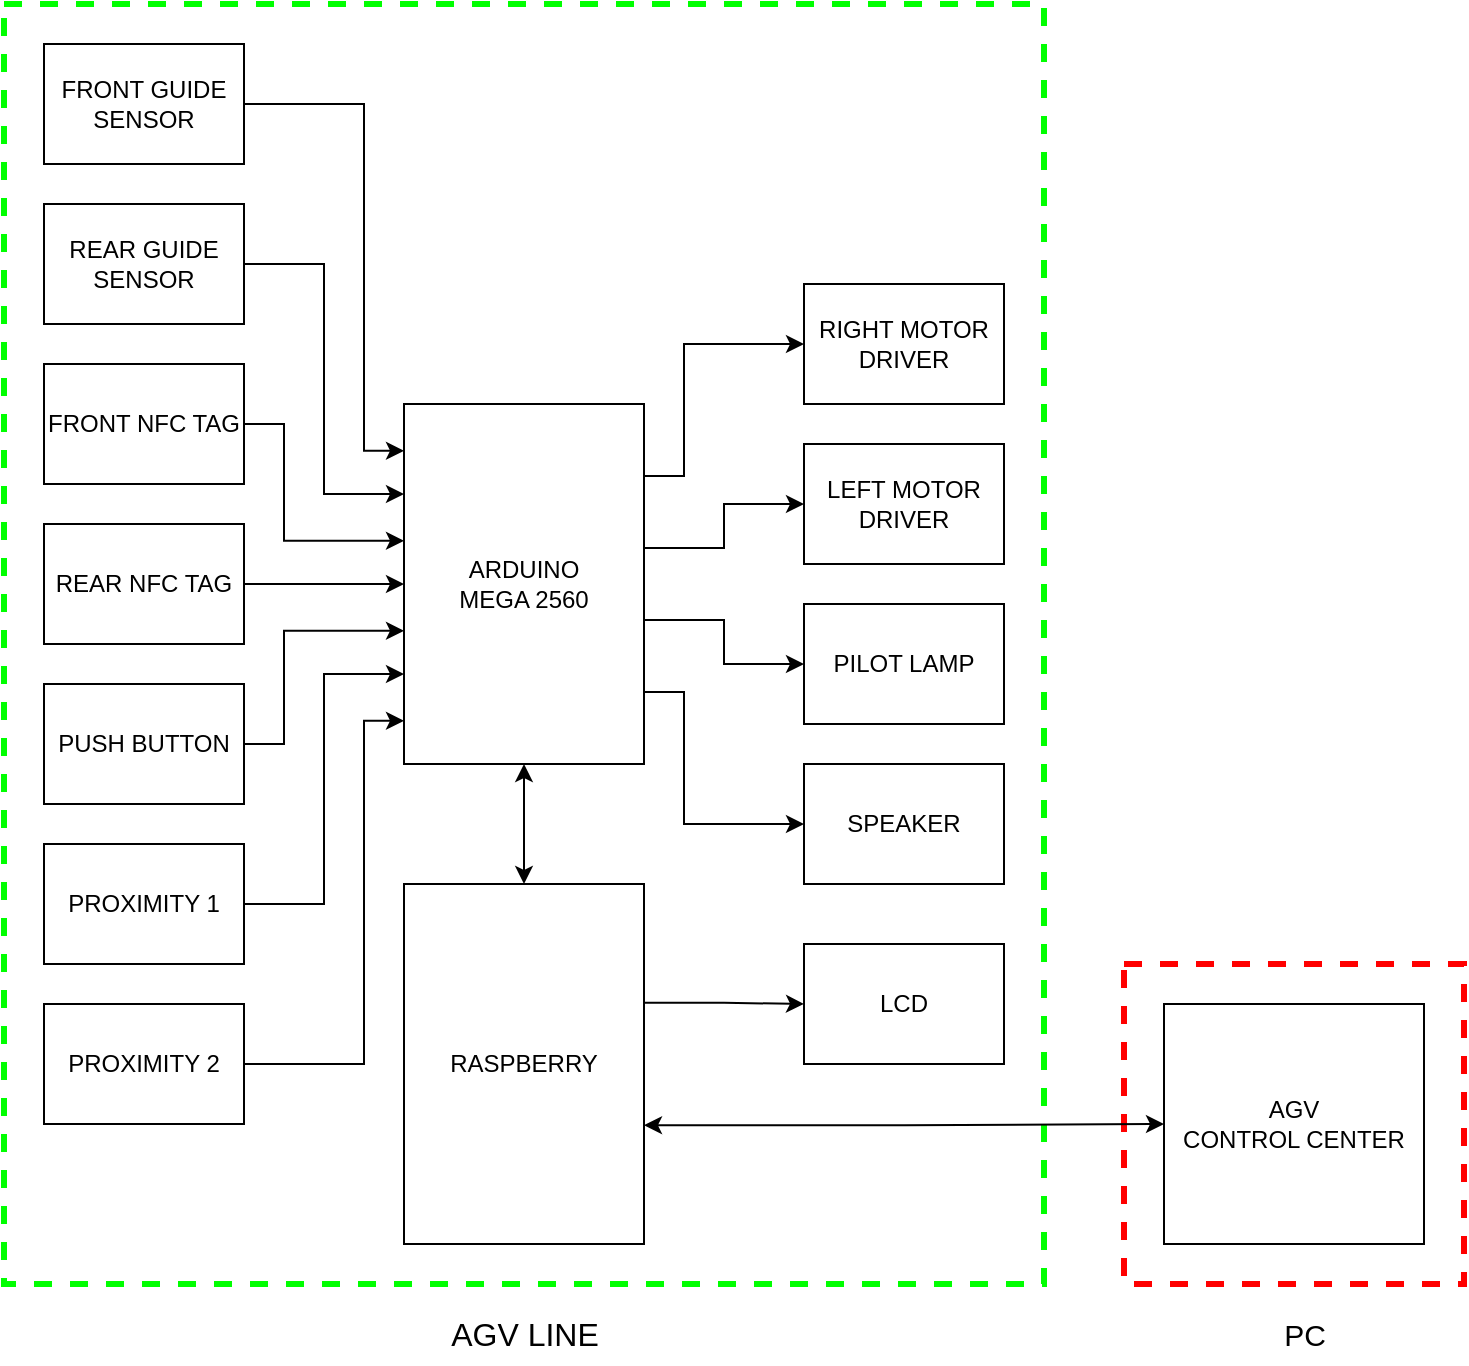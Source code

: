 <mxfile version="24.5.3" type="device" pages="2">
  <diagram name="LF Version" id="BoCJSDfqyEhz5-4L1Wte">
    <mxGraphModel dx="1313" dy="776" grid="1" gridSize="10" guides="1" tooltips="1" connect="1" arrows="1" fold="1" page="1" pageScale="1" pageWidth="827" pageHeight="1169" math="0" shadow="0">
      <root>
        <mxCell id="0" />
        <mxCell id="1" parent="0" />
        <mxCell id="S__H3cX94i0aIz5cis40-32" value="" style="whiteSpace=wrap;html=1;fillColor=none;dashed=1;strokeWidth=3;strokeColor=#FF0000;" parent="1" vertex="1">
          <mxGeometry x="600" y="540" width="170" height="160" as="geometry" />
        </mxCell>
        <mxCell id="S__H3cX94i0aIz5cis40-31" value="" style="whiteSpace=wrap;html=1;fillColor=none;dashed=1;strokeWidth=3;strokeColor=#00FF00;" parent="1" vertex="1">
          <mxGeometry x="40" y="60" width="520" height="640" as="geometry" />
        </mxCell>
        <mxCell id="M1MZtsTCLFl66Xn3RxF9-24" style="edgeStyle=orthogonalEdgeStyle;rounded=0;orthogonalLoop=1;jettySize=auto;html=1;exitX=1;exitY=0.2;exitDx=0;exitDy=0;exitPerimeter=0;entryX=0;entryY=0.5;entryDx=0;entryDy=0;" edge="1" parent="1" source="S__H3cX94i0aIz5cis40-1" target="S__H3cX94i0aIz5cis40-11">
          <mxGeometry relative="1" as="geometry">
            <Array as="points">
              <mxPoint x="380" y="296" />
              <mxPoint x="380" y="230" />
            </Array>
          </mxGeometry>
        </mxCell>
        <mxCell id="M1MZtsTCLFl66Xn3RxF9-25" style="edgeStyle=orthogonalEdgeStyle;rounded=0;orthogonalLoop=1;jettySize=auto;html=1;exitX=1;exitY=0.4;exitDx=0;exitDy=0;exitPerimeter=0;entryX=0;entryY=0.5;entryDx=0;entryDy=0;" edge="1" parent="1" source="S__H3cX94i0aIz5cis40-1" target="S__H3cX94i0aIz5cis40-12">
          <mxGeometry relative="1" as="geometry">
            <Array as="points">
              <mxPoint x="400" y="332" />
              <mxPoint x="400" y="310" />
            </Array>
          </mxGeometry>
        </mxCell>
        <mxCell id="M1MZtsTCLFl66Xn3RxF9-26" style="edgeStyle=orthogonalEdgeStyle;rounded=0;orthogonalLoop=1;jettySize=auto;html=1;exitX=1;exitY=0.6;exitDx=0;exitDy=0;exitPerimeter=0;entryX=0;entryY=0.5;entryDx=0;entryDy=0;" edge="1" parent="1" source="S__H3cX94i0aIz5cis40-1" target="M1MZtsTCLFl66Xn3RxF9-13">
          <mxGeometry relative="1" as="geometry">
            <Array as="points">
              <mxPoint x="400" y="368" />
              <mxPoint x="400" y="390" />
            </Array>
          </mxGeometry>
        </mxCell>
        <mxCell id="M1MZtsTCLFl66Xn3RxF9-27" style="edgeStyle=orthogonalEdgeStyle;rounded=0;orthogonalLoop=1;jettySize=auto;html=1;exitX=1;exitY=0.8;exitDx=0;exitDy=0;exitPerimeter=0;entryX=0;entryY=0.5;entryDx=0;entryDy=0;" edge="1" parent="1" source="S__H3cX94i0aIz5cis40-1" target="M1MZtsTCLFl66Xn3RxF9-14">
          <mxGeometry relative="1" as="geometry">
            <Array as="points">
              <mxPoint x="380" y="404" />
              <mxPoint x="380" y="470" />
            </Array>
          </mxGeometry>
        </mxCell>
        <mxCell id="M1MZtsTCLFl66Xn3RxF9-34" style="edgeStyle=orthogonalEdgeStyle;rounded=0;orthogonalLoop=1;jettySize=auto;html=1;exitX=0.5;exitY=1;exitDx=0;exitDy=0;exitPerimeter=0;entryX=0.5;entryY=0;entryDx=0;entryDy=0;startArrow=classic;startFill=1;" edge="1" parent="1" source="S__H3cX94i0aIz5cis40-1" target="S__H3cX94i0aIz5cis40-2">
          <mxGeometry relative="1" as="geometry" />
        </mxCell>
        <mxCell id="S__H3cX94i0aIz5cis40-1" value="ARDUINO&lt;br style=&quot;font-size: 12px;&quot;&gt;MEGA 2560" style="rounded=0;whiteSpace=wrap;html=1;fillColor=none;fontSize=12;points=[[0,0,0,0,0],[0,0.13,0,0,0],[0,0.25,0,0,0],[0,0.38,0,0,0],[0,0.5,0,0,0],[0,0.63,0,0,0],[0,0.75,0,0,0],[0,0.88,0,0,0],[0,1,0,0,0],[0.25,0,0,0,0],[0.25,1,0,0,0],[0.5,0,0,0,0],[0.5,1,0,0,0],[0.75,0,0,0,0],[0.75,1,0,0,0],[1,0,0,0,0],[1,0.2,0,0,0],[1,0.4,0,0,0],[1,0.6,0,0,0],[1,0.8,0,0,0],[1,1,0,0,0]];" parent="1" vertex="1">
          <mxGeometry x="240" y="260" width="120" height="180" as="geometry" />
        </mxCell>
        <mxCell id="M1MZtsTCLFl66Xn3RxF9-37" style="edgeStyle=orthogonalEdgeStyle;rounded=0;orthogonalLoop=1;jettySize=auto;html=1;exitX=1;exitY=0.33;exitDx=0;exitDy=0;exitPerimeter=0;entryX=0;entryY=0.5;entryDx=0;entryDy=0;" edge="1" parent="1" source="S__H3cX94i0aIz5cis40-2" target="S__H3cX94i0aIz5cis40-20">
          <mxGeometry relative="1" as="geometry" />
        </mxCell>
        <mxCell id="M1MZtsTCLFl66Xn3RxF9-38" style="edgeStyle=orthogonalEdgeStyle;rounded=0;orthogonalLoop=1;jettySize=auto;html=1;exitX=1;exitY=0.67;exitDx=0;exitDy=0;exitPerimeter=0;entryX=0;entryY=0.5;entryDx=0;entryDy=0;startArrow=classic;startFill=1;" edge="1" parent="1" source="S__H3cX94i0aIz5cis40-2" target="S__H3cX94i0aIz5cis40-24">
          <mxGeometry relative="1" as="geometry" />
        </mxCell>
        <mxCell id="S__H3cX94i0aIz5cis40-2" value="RASPBERRY" style="rounded=0;whiteSpace=wrap;html=1;fillColor=none;fontSize=12;points=[[0,0,0,0,0],[0,0.25,0,0,0],[0,0.5,0,0,0],[0,0.75,0,0,0],[0,1,0,0,0],[0.25,0,0,0,0],[0.25,1,0,0,0],[0.5,0,0,0,0],[0.5,1,0,0,0],[0.75,0,0,0,0],[0.75,1,0,0,0],[1,0,0,0,0],[1,0.33,0,0,0],[1,0.67,0,0,0],[1,1,0,0,0]];" parent="1" vertex="1">
          <mxGeometry x="240" y="500" width="120" height="180" as="geometry" />
        </mxCell>
        <mxCell id="S__H3cX94i0aIz5cis40-3" value="FRONT GUIDE SENSOR" style="rounded=0;whiteSpace=wrap;html=1;fillColor=none;fontSize=12;" parent="1" vertex="1">
          <mxGeometry x="60" y="80" width="100" height="60" as="geometry" />
        </mxCell>
        <mxCell id="S__H3cX94i0aIz5cis40-4" value="REAR GUIDE SENSOR" style="rounded=0;whiteSpace=wrap;html=1;fillColor=none;fontSize=12;" parent="1" vertex="1">
          <mxGeometry x="60" y="160" width="100" height="60" as="geometry" />
        </mxCell>
        <mxCell id="S__H3cX94i0aIz5cis40-5" value="FRONT NFC TAG" style="rounded=0;whiteSpace=wrap;html=1;fillColor=none;fontSize=12;" parent="1" vertex="1">
          <mxGeometry x="60" y="240" width="100" height="60" as="geometry" />
        </mxCell>
        <mxCell id="S__H3cX94i0aIz5cis40-6" value="PUSH BUTTON" style="rounded=0;whiteSpace=wrap;html=1;fillColor=none;fontSize=12;" parent="1" vertex="1">
          <mxGeometry x="60" y="400" width="100" height="60" as="geometry" />
        </mxCell>
        <mxCell id="S__H3cX94i0aIz5cis40-11" value="RIGHT MOTOR&lt;div style=&quot;font-size: 12px;&quot;&gt;DRIVER&lt;/div&gt;" style="rounded=0;whiteSpace=wrap;html=1;fillColor=none;fontSize=12;" parent="1" vertex="1">
          <mxGeometry x="440" y="200" width="100" height="60" as="geometry" />
        </mxCell>
        <mxCell id="S__H3cX94i0aIz5cis40-12" value="LEFT MOTOR&lt;div style=&quot;font-size: 12px;&quot;&gt;DRIVER&lt;/div&gt;" style="rounded=0;whiteSpace=wrap;html=1;fillColor=none;fontSize=12;" parent="1" vertex="1">
          <mxGeometry x="440" y="280" width="100" height="60" as="geometry" />
        </mxCell>
        <mxCell id="S__H3cX94i0aIz5cis40-20" value="LCD" style="rounded=0;whiteSpace=wrap;html=1;fillColor=none;fontSize=12;" parent="1" vertex="1">
          <mxGeometry x="440" y="530" width="100" height="60" as="geometry" />
        </mxCell>
        <mxCell id="S__H3cX94i0aIz5cis40-24" value="AGV&lt;div&gt;CONTROL CENTER&lt;/div&gt;" style="rounded=0;whiteSpace=wrap;html=1;fillColor=none;fontSize=12;" parent="1" vertex="1">
          <mxGeometry x="620" y="560" width="130" height="120" as="geometry" />
        </mxCell>
        <mxCell id="S__H3cX94i0aIz5cis40-33" value="AGV LINE" style="text;html=1;align=center;verticalAlign=middle;resizable=0;points=[];autosize=1;strokeColor=none;fillColor=none;fontSize=16;" parent="1" vertex="1">
          <mxGeometry x="250" y="710" width="100" height="30" as="geometry" />
        </mxCell>
        <mxCell id="S__H3cX94i0aIz5cis40-34" value="PC" style="text;html=1;align=center;verticalAlign=middle;resizable=0;points=[];autosize=1;strokeColor=none;fillColor=none;fontSize=15;" parent="1" vertex="1">
          <mxGeometry x="670" y="710" width="40" height="30" as="geometry" />
        </mxCell>
        <mxCell id="0tOiYb47RzEtXf_s8q_M-1" value="&lt;span style=&quot;background-color: initial; font-size: 12px;&quot;&gt;PROXIMITY 1&lt;/span&gt;" style="rounded=0;whiteSpace=wrap;html=1;fillColor=none;fontSize=12;" vertex="1" parent="1">
          <mxGeometry x="60" y="480" width="100" height="60" as="geometry" />
        </mxCell>
        <mxCell id="0tOiYb47RzEtXf_s8q_M-2" value="PROXIMITY 2" style="rounded=0;whiteSpace=wrap;html=1;fillColor=none;fontSize=12;" vertex="1" parent="1">
          <mxGeometry x="60" y="560" width="100" height="60" as="geometry" />
        </mxCell>
        <mxCell id="M1MZtsTCLFl66Xn3RxF9-13" value="PILOT LAMP" style="rounded=0;whiteSpace=wrap;html=1;fillColor=none;fontSize=12;" vertex="1" parent="1">
          <mxGeometry x="440" y="360" width="100" height="60" as="geometry" />
        </mxCell>
        <mxCell id="M1MZtsTCLFl66Xn3RxF9-14" value="SPEAKER" style="rounded=0;whiteSpace=wrap;html=1;fillColor=none;fontSize=12;" vertex="1" parent="1">
          <mxGeometry x="440" y="440" width="100" height="60" as="geometry" />
        </mxCell>
        <mxCell id="M1MZtsTCLFl66Xn3RxF9-15" value="REAR NFC TAG" style="rounded=0;whiteSpace=wrap;html=1;fillColor=none;fontSize=12;" vertex="1" parent="1">
          <mxGeometry x="60" y="320" width="100" height="60" as="geometry" />
        </mxCell>
        <mxCell id="M1MZtsTCLFl66Xn3RxF9-16" style="edgeStyle=orthogonalEdgeStyle;rounded=0;orthogonalLoop=1;jettySize=auto;html=1;exitX=1;exitY=0.5;exitDx=0;exitDy=0;entryX=0;entryY=0.13;entryDx=0;entryDy=0;entryPerimeter=0;" edge="1" parent="1" source="S__H3cX94i0aIz5cis40-3" target="S__H3cX94i0aIz5cis40-1">
          <mxGeometry relative="1" as="geometry">
            <Array as="points">
              <mxPoint x="220" y="110" />
              <mxPoint x="220" y="283" />
            </Array>
          </mxGeometry>
        </mxCell>
        <mxCell id="M1MZtsTCLFl66Xn3RxF9-17" style="edgeStyle=orthogonalEdgeStyle;rounded=0;orthogonalLoop=1;jettySize=auto;html=1;exitX=1;exitY=0.5;exitDx=0;exitDy=0;entryX=0;entryY=0.25;entryDx=0;entryDy=0;entryPerimeter=0;" edge="1" parent="1" source="S__H3cX94i0aIz5cis40-4" target="S__H3cX94i0aIz5cis40-1">
          <mxGeometry relative="1" as="geometry" />
        </mxCell>
        <mxCell id="M1MZtsTCLFl66Xn3RxF9-18" style="edgeStyle=orthogonalEdgeStyle;rounded=0;orthogonalLoop=1;jettySize=auto;html=1;exitX=1;exitY=0.5;exitDx=0;exitDy=0;entryX=0;entryY=0.38;entryDx=0;entryDy=0;entryPerimeter=0;" edge="1" parent="1" source="S__H3cX94i0aIz5cis40-5" target="S__H3cX94i0aIz5cis40-1">
          <mxGeometry relative="1" as="geometry">
            <Array as="points">
              <mxPoint x="180" y="270" />
              <mxPoint x="180" y="328" />
            </Array>
          </mxGeometry>
        </mxCell>
        <mxCell id="M1MZtsTCLFl66Xn3RxF9-19" style="edgeStyle=orthogonalEdgeStyle;rounded=0;orthogonalLoop=1;jettySize=auto;html=1;exitX=1;exitY=0.5;exitDx=0;exitDy=0;entryX=0;entryY=0.5;entryDx=0;entryDy=0;entryPerimeter=0;" edge="1" parent="1" source="M1MZtsTCLFl66Xn3RxF9-15" target="S__H3cX94i0aIz5cis40-1">
          <mxGeometry relative="1" as="geometry" />
        </mxCell>
        <mxCell id="M1MZtsTCLFl66Xn3RxF9-20" style="edgeStyle=orthogonalEdgeStyle;rounded=0;orthogonalLoop=1;jettySize=auto;html=1;exitX=1;exitY=0.5;exitDx=0;exitDy=0;entryX=0;entryY=0.63;entryDx=0;entryDy=0;entryPerimeter=0;" edge="1" parent="1" source="S__H3cX94i0aIz5cis40-6" target="S__H3cX94i0aIz5cis40-1">
          <mxGeometry relative="1" as="geometry">
            <Array as="points">
              <mxPoint x="180" y="430" />
              <mxPoint x="180" y="373" />
            </Array>
          </mxGeometry>
        </mxCell>
        <mxCell id="M1MZtsTCLFl66Xn3RxF9-22" style="edgeStyle=orthogonalEdgeStyle;rounded=0;orthogonalLoop=1;jettySize=auto;html=1;exitX=1;exitY=0.5;exitDx=0;exitDy=0;entryX=0;entryY=0.75;entryDx=0;entryDy=0;entryPerimeter=0;" edge="1" parent="1" source="0tOiYb47RzEtXf_s8q_M-1" target="S__H3cX94i0aIz5cis40-1">
          <mxGeometry relative="1" as="geometry" />
        </mxCell>
        <mxCell id="M1MZtsTCLFl66Xn3RxF9-23" style="edgeStyle=orthogonalEdgeStyle;rounded=0;orthogonalLoop=1;jettySize=auto;html=1;exitX=1;exitY=0.5;exitDx=0;exitDy=0;entryX=0;entryY=0.88;entryDx=0;entryDy=0;entryPerimeter=0;" edge="1" parent="1" source="0tOiYb47RzEtXf_s8q_M-2" target="S__H3cX94i0aIz5cis40-1">
          <mxGeometry relative="1" as="geometry">
            <Array as="points">
              <mxPoint x="220" y="590" />
              <mxPoint x="220" y="418" />
            </Array>
          </mxGeometry>
        </mxCell>
      </root>
    </mxGraphModel>
  </diagram>
  <diagram id="c2brPWjZpVyb2HLc_CcA" name="Lidar Version">
    <mxGraphModel dx="1313" dy="776" grid="1" gridSize="10" guides="1" tooltips="1" connect="1" arrows="1" fold="1" page="1" pageScale="1" pageWidth="827" pageHeight="1169" math="0" shadow="0">
      <root>
        <mxCell id="0" />
        <mxCell id="1" parent="0" />
        <mxCell id="rlbT9vwdzxMjgeARMA7_-1" value="" style="whiteSpace=wrap;html=1;fillColor=none;dashed=1;strokeWidth=3;strokeColor=#FF0000;" vertex="1" parent="1">
          <mxGeometry x="600" y="480" width="170" height="160" as="geometry" />
        </mxCell>
        <mxCell id="rlbT9vwdzxMjgeARMA7_-2" value="" style="whiteSpace=wrap;html=1;fillColor=none;dashed=1;strokeWidth=3;strokeColor=#00FF00;" vertex="1" parent="1">
          <mxGeometry x="40" y="80" width="520" height="560" as="geometry" />
        </mxCell>
        <mxCell id="rlbT9vwdzxMjgeARMA7_-3" style="edgeStyle=orthogonalEdgeStyle;rounded=0;orthogonalLoop=1;jettySize=auto;html=1;exitX=1;exitY=0.2;exitDx=0;exitDy=0;exitPerimeter=0;entryX=0;entryY=0.5;entryDx=0;entryDy=0;" edge="1" parent="1" source="rlbT9vwdzxMjgeARMA7_-8" target="rlbT9vwdzxMjgeARMA7_-16">
          <mxGeometry relative="1" as="geometry" />
        </mxCell>
        <mxCell id="rlbT9vwdzxMjgeARMA7_-4" style="edgeStyle=orthogonalEdgeStyle;rounded=0;orthogonalLoop=1;jettySize=auto;html=1;exitX=1;exitY=0.4;exitDx=0;exitDy=0;exitPerimeter=0;entryX=0;entryY=0.5;entryDx=0;entryDy=0;" edge="1" parent="1" source="rlbT9vwdzxMjgeARMA7_-8" target="rlbT9vwdzxMjgeARMA7_-17">
          <mxGeometry relative="1" as="geometry" />
        </mxCell>
        <mxCell id="rlbT9vwdzxMjgeARMA7_-5" style="edgeStyle=orthogonalEdgeStyle;rounded=0;orthogonalLoop=1;jettySize=auto;html=1;exitX=1;exitY=0.6;exitDx=0;exitDy=0;exitPerimeter=0;entryX=0;entryY=0.5;entryDx=0;entryDy=0;" edge="1" parent="1" source="rlbT9vwdzxMjgeARMA7_-8" target="rlbT9vwdzxMjgeARMA7_-24">
          <mxGeometry relative="1" as="geometry" />
        </mxCell>
        <mxCell id="rlbT9vwdzxMjgeARMA7_-6" style="edgeStyle=orthogonalEdgeStyle;rounded=0;orthogonalLoop=1;jettySize=auto;html=1;exitX=1;exitY=0.8;exitDx=0;exitDy=0;exitPerimeter=0;entryX=0;entryY=0.5;entryDx=0;entryDy=0;" edge="1" parent="1" source="rlbT9vwdzxMjgeARMA7_-8" target="rlbT9vwdzxMjgeARMA7_-25">
          <mxGeometry relative="1" as="geometry" />
        </mxCell>
        <mxCell id="rlbT9vwdzxMjgeARMA7_-7" style="edgeStyle=orthogonalEdgeStyle;rounded=0;orthogonalLoop=1;jettySize=auto;html=1;exitX=0.5;exitY=1;exitDx=0;exitDy=0;exitPerimeter=0;entryX=0.5;entryY=0;entryDx=0;entryDy=0;startArrow=classic;startFill=1;" edge="1" parent="1" source="rlbT9vwdzxMjgeARMA7_-8" target="rlbT9vwdzxMjgeARMA7_-11">
          <mxGeometry relative="1" as="geometry" />
        </mxCell>
        <mxCell id="rlbT9vwdzxMjgeARMA7_-8" value="ARDUINO&lt;br style=&quot;font-size: 12px;&quot;&gt;MEGA 2560" style="rounded=0;whiteSpace=wrap;html=1;fillColor=none;fontSize=12;points=[[0,0,0,0,0],[0,0.13,0,0,0],[0,0.25,0,0,0],[0,0.38,0,0,0],[0,0.5,0,0,0],[0,0.63,0,0,0],[0,0.75,0,0,0],[0,0.88,0,0,0],[0,1,0,0,0],[0.25,0,0,0,0],[0.25,1,0,0,0],[0.5,0,0,0,0],[0.5,1,0,0,0],[0.75,0,0,0,0],[0.75,1,0,0,0],[1,0,0,0,0],[1,0.2,0,0,0],[1,0.4,0,0,0],[1,0.6,0,0,0],[1,0.8,0,0,0],[1,1,0,0,0]];" vertex="1" parent="1">
          <mxGeometry x="240" y="200" width="120" height="180" as="geometry" />
        </mxCell>
        <mxCell id="rlbT9vwdzxMjgeARMA7_-9" style="edgeStyle=orthogonalEdgeStyle;rounded=0;orthogonalLoop=1;jettySize=auto;html=1;exitX=1;exitY=0.33;exitDx=0;exitDy=0;exitPerimeter=0;entryX=0;entryY=0.5;entryDx=0;entryDy=0;" edge="1" parent="1" source="rlbT9vwdzxMjgeARMA7_-11" target="rlbT9vwdzxMjgeARMA7_-18">
          <mxGeometry relative="1" as="geometry" />
        </mxCell>
        <mxCell id="rlbT9vwdzxMjgeARMA7_-10" style="edgeStyle=orthogonalEdgeStyle;rounded=0;orthogonalLoop=1;jettySize=auto;html=1;exitX=1;exitY=0.67;exitDx=0;exitDy=0;exitPerimeter=0;entryX=0;entryY=0.5;entryDx=0;entryDy=0;startArrow=classic;startFill=1;" edge="1" parent="1" source="rlbT9vwdzxMjgeARMA7_-11" target="rlbT9vwdzxMjgeARMA7_-19">
          <mxGeometry relative="1" as="geometry" />
        </mxCell>
        <mxCell id="rlbT9vwdzxMjgeARMA7_-11" value="JETSON NANO" style="rounded=0;whiteSpace=wrap;html=1;fillColor=none;fontSize=12;points=[[0,0,0,0,0],[0,0.25,0,0,0],[0,0.5,0,0,0],[0,0.75,0,0,0],[0,1,0,0,0],[0.25,0,0,0,0],[0.25,1,0,0,0],[0.5,0,0,0,0],[0.5,1,0,0,0],[0.75,0,0,0,0],[0.75,1,0,0,0],[1,0,0,0,0],[1,0.33,0,0,0],[1,0.67,0,0,0],[1,1,0,0,0]];" vertex="1" parent="1">
          <mxGeometry x="240" y="440" width="120" height="180" as="geometry" />
        </mxCell>
        <mxCell id="rlbT9vwdzxMjgeARMA7_-16" value="RIGHT MOTOR&lt;div style=&quot;font-size: 12px;&quot;&gt;DRIVER&lt;/div&gt;" style="rounded=0;whiteSpace=wrap;html=1;fillColor=none;fontSize=12;" vertex="1" parent="1">
          <mxGeometry x="440" y="140" width="100" height="60" as="geometry" />
        </mxCell>
        <mxCell id="rlbT9vwdzxMjgeARMA7_-17" value="LEFT MOTOR&lt;div style=&quot;font-size: 12px;&quot;&gt;DRIVER&lt;/div&gt;" style="rounded=0;whiteSpace=wrap;html=1;fillColor=none;fontSize=12;" vertex="1" parent="1">
          <mxGeometry x="440" y="220" width="100" height="60" as="geometry" />
        </mxCell>
        <mxCell id="rlbT9vwdzxMjgeARMA7_-18" value="LCD" style="rounded=0;whiteSpace=wrap;html=1;fillColor=none;fontSize=12;" vertex="1" parent="1">
          <mxGeometry x="440" y="470" width="100" height="60" as="geometry" />
        </mxCell>
        <mxCell id="rlbT9vwdzxMjgeARMA7_-19" value="AGV&lt;div&gt;CONTROL CENTER&lt;/div&gt;" style="rounded=0;whiteSpace=wrap;html=1;fillColor=none;fontSize=12;" vertex="1" parent="1">
          <mxGeometry x="620" y="500" width="130" height="120" as="geometry" />
        </mxCell>
        <mxCell id="rlbT9vwdzxMjgeARMA7_-20" value="AGV LIDAR" style="text;html=1;align=center;verticalAlign=middle;resizable=0;points=[];autosize=1;strokeColor=none;fillColor=none;fontSize=16;" vertex="1" parent="1">
          <mxGeometry x="245" y="650" width="110" height="30" as="geometry" />
        </mxCell>
        <mxCell id="rlbT9vwdzxMjgeARMA7_-21" value="PC" style="text;html=1;align=center;verticalAlign=middle;resizable=0;points=[];autosize=1;strokeColor=none;fillColor=none;fontSize=15;" vertex="1" parent="1">
          <mxGeometry x="670" y="650" width="40" height="30" as="geometry" />
        </mxCell>
        <mxCell id="rlbT9vwdzxMjgeARMA7_-24" value="PILOT LAMP" style="rounded=0;whiteSpace=wrap;html=1;fillColor=none;fontSize=12;" vertex="1" parent="1">
          <mxGeometry x="440" y="300" width="100" height="60" as="geometry" />
        </mxCell>
        <mxCell id="rlbT9vwdzxMjgeARMA7_-25" value="SPEAKER" style="rounded=0;whiteSpace=wrap;html=1;fillColor=none;fontSize=12;" vertex="1" parent="1">
          <mxGeometry x="440" y="380" width="100" height="60" as="geometry" />
        </mxCell>
        <mxCell id="rlbT9vwdzxMjgeARMA7_-28" style="edgeStyle=orthogonalEdgeStyle;rounded=0;orthogonalLoop=1;jettySize=auto;html=1;exitX=1;exitY=0.5;exitDx=0;exitDy=0;entryX=0;entryY=0.25;entryDx=0;entryDy=0;entryPerimeter=0;" edge="1" parent="1" target="rlbT9vwdzxMjgeARMA7_-8">
          <mxGeometry relative="1" as="geometry">
            <mxPoint x="160" y="130" as="sourcePoint" />
          </mxGeometry>
        </mxCell>
        <mxCell id="rlbT9vwdzxMjgeARMA7_-29" style="edgeStyle=orthogonalEdgeStyle;rounded=0;orthogonalLoop=1;jettySize=auto;html=1;exitX=1;exitY=0.5;exitDx=0;exitDy=0;entryX=0;entryY=0.38;entryDx=0;entryDy=0;entryPerimeter=0;" edge="1" parent="1" target="rlbT9vwdzxMjgeARMA7_-8">
          <mxGeometry relative="1" as="geometry">
            <Array as="points">
              <mxPoint x="180" y="210" />
              <mxPoint x="180" y="268" />
            </Array>
            <mxPoint x="160" y="210" as="sourcePoint" />
          </mxGeometry>
        </mxCell>
        <mxCell id="rlbT9vwdzxMjgeARMA7_-30" style="edgeStyle=orthogonalEdgeStyle;rounded=0;orthogonalLoop=1;jettySize=auto;html=1;exitX=1;exitY=0.5;exitDx=0;exitDy=0;entryX=0;entryY=0.5;entryDx=0;entryDy=0;entryPerimeter=0;" edge="1" parent="1" target="rlbT9vwdzxMjgeARMA7_-8">
          <mxGeometry relative="1" as="geometry">
            <mxPoint x="160" y="290" as="sourcePoint" />
          </mxGeometry>
        </mxCell>
        <mxCell id="rlbT9vwdzxMjgeARMA7_-31" style="edgeStyle=orthogonalEdgeStyle;rounded=0;orthogonalLoop=1;jettySize=auto;html=1;exitX=1;exitY=0.5;exitDx=0;exitDy=0;entryX=0;entryY=0.63;entryDx=0;entryDy=0;entryPerimeter=0;" edge="1" parent="1" target="rlbT9vwdzxMjgeARMA7_-8">
          <mxGeometry relative="1" as="geometry">
            <Array as="points">
              <mxPoint x="180" y="370" />
              <mxPoint x="180" y="313" />
            </Array>
            <mxPoint x="160" y="370" as="sourcePoint" />
          </mxGeometry>
        </mxCell>
        <mxCell id="rlbT9vwdzxMjgeARMA7_-32" style="edgeStyle=orthogonalEdgeStyle;rounded=0;orthogonalLoop=1;jettySize=auto;html=1;exitX=1;exitY=0.5;exitDx=0;exitDy=0;entryX=0;entryY=0.75;entryDx=0;entryDy=0;entryPerimeter=0;" edge="1" parent="1" target="rlbT9vwdzxMjgeARMA7_-8">
          <mxGeometry relative="1" as="geometry">
            <mxPoint x="160" y="450" as="sourcePoint" />
          </mxGeometry>
        </mxCell>
        <mxCell id="rlbT9vwdzxMjgeARMA7_-34" value="PUSH BUTTON" style="rounded=0;whiteSpace=wrap;html=1;fillColor=none;fontSize=12;" vertex="1" parent="1">
          <mxGeometry x="60" y="260" width="100" height="60" as="geometry" />
        </mxCell>
        <mxCell id="rlbT9vwdzxMjgeARMA7_-38" value="REAR LIDAR" style="rounded=0;whiteSpace=wrap;html=1;fillColor=none;fontSize=12;" vertex="1" parent="1">
          <mxGeometry x="60" y="180" width="100" height="60" as="geometry" />
        </mxCell>
        <mxCell id="rlbT9vwdzxMjgeARMA7_-39" value="FRONT LIDAR" style="rounded=0;whiteSpace=wrap;html=1;fillColor=none;fontSize=12;" vertex="1" parent="1">
          <mxGeometry x="60" y="100" width="100" height="60" as="geometry" />
        </mxCell>
        <mxCell id="rlbT9vwdzxMjgeARMA7_-40" value="&lt;span style=&quot;background-color: initial; font-size: 12px;&quot;&gt;PROXIMITY 1&lt;/span&gt;" style="rounded=0;whiteSpace=wrap;html=1;fillColor=none;fontSize=12;" vertex="1" parent="1">
          <mxGeometry x="60" y="340" width="100" height="60" as="geometry" />
        </mxCell>
        <mxCell id="rlbT9vwdzxMjgeARMA7_-41" value="PROXIMITY 2" style="rounded=0;whiteSpace=wrap;html=1;fillColor=none;fontSize=12;" vertex="1" parent="1">
          <mxGeometry x="60" y="420" width="100" height="60" as="geometry" />
        </mxCell>
        <mxCell id="m2AcazKrw6k1Vjtmnira-1" value="JOYSTICK" style="rounded=0;whiteSpace=wrap;html=1;fillColor=none;fontSize=12;" vertex="1" parent="1">
          <mxGeometry x="60" y="500" width="100" height="60" as="geometry" />
        </mxCell>
        <mxCell id="m2AcazKrw6k1Vjtmnira-2" style="edgeStyle=orthogonalEdgeStyle;rounded=0;orthogonalLoop=1;jettySize=auto;html=1;exitX=1;exitY=0.5;exitDx=0;exitDy=0;entryX=0;entryY=0.5;entryDx=0;entryDy=0;entryPerimeter=0;" edge="1" parent="1" source="m2AcazKrw6k1Vjtmnira-1" target="rlbT9vwdzxMjgeARMA7_-11">
          <mxGeometry relative="1" as="geometry" />
        </mxCell>
      </root>
    </mxGraphModel>
  </diagram>
</mxfile>
